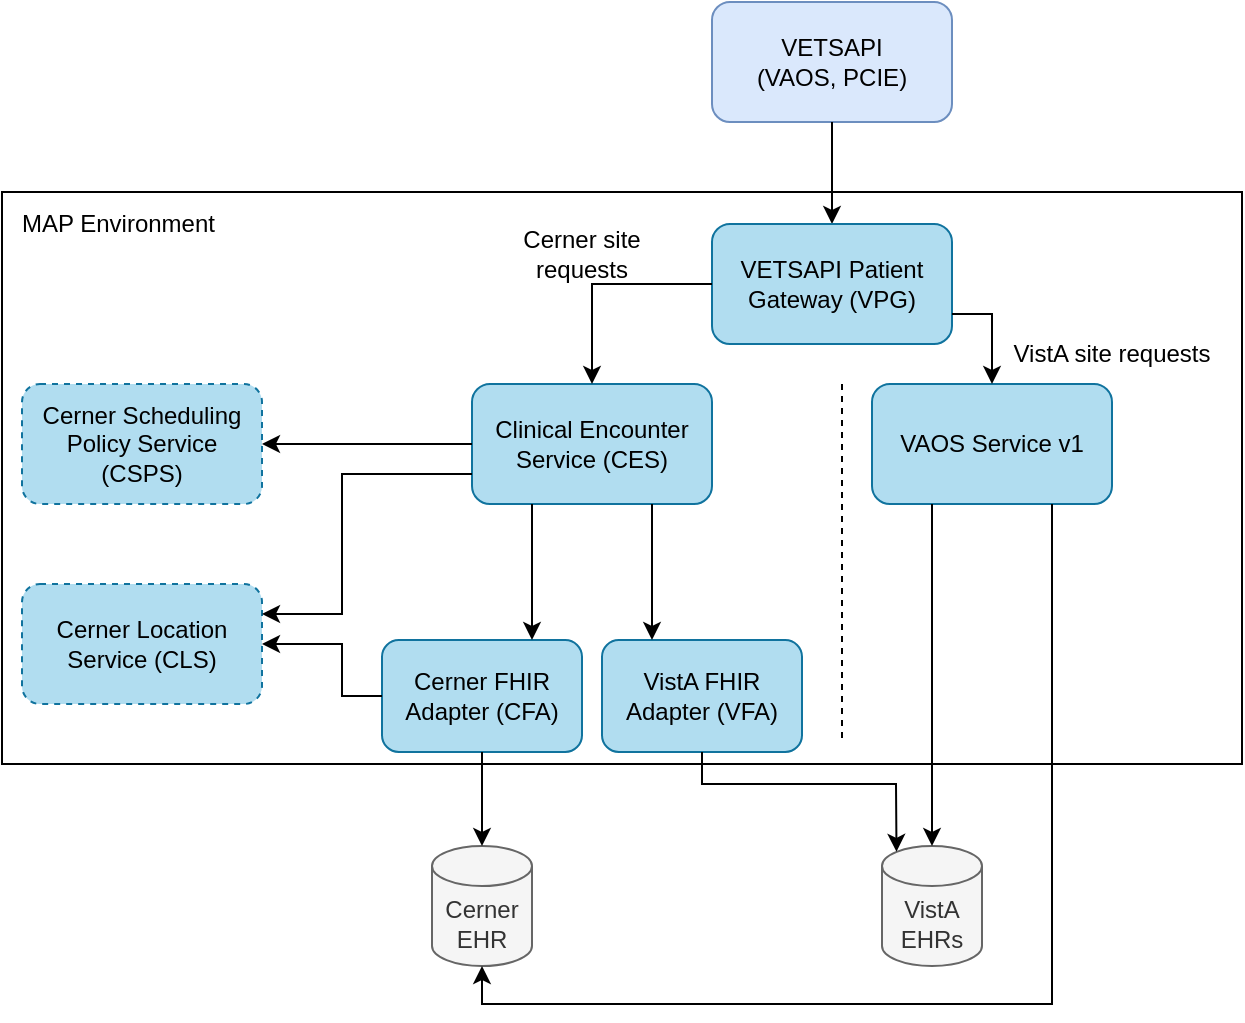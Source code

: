<mxfile version="23.0.1" type="google">
  <diagram name="Initial Scope w/PCI" id="oOngIdAS6x8Q0bwa8xJY">
    <mxGraphModel grid="1" page="1" gridSize="10" guides="1" tooltips="1" connect="1" arrows="1" fold="1" pageScale="1" pageWidth="850" pageHeight="1100" math="0" shadow="0">
      <root>
        <mxCell id="0" />
        <mxCell id="1" parent="0" />
        <mxCell id="Z_CzR5vbTdwY7DA0skK6-11" value="&lt;div&gt;MAP Environment&lt;/div&gt;" style="rounded=0;whiteSpace=wrap;html=1;fillColor=none;align=left;verticalAlign=top;spacingTop=4;spacing=0;spacingLeft=10;" vertex="1" parent="1">
          <mxGeometry x="40" y="144" width="620" height="286" as="geometry" />
        </mxCell>
        <mxCell id="Z_CzR5vbTdwY7DA0skK6-1" value="Clinical Encounter Service (CES)" style="rounded=1;whiteSpace=wrap;html=1;fillColor=#b1ddf0;strokeColor=#10739e;" vertex="1" parent="1">
          <mxGeometry x="275" y="240" width="120" height="60" as="geometry" />
        </mxCell>
        <mxCell id="Z_CzR5vbTdwY7DA0skK6-2" value="&lt;div&gt;VETSAPI&lt;br&gt;(VAOS, PCIE)&lt;br&gt;&lt;/div&gt;" style="rounded=1;whiteSpace=wrap;html=1;fillColor=#dae8fc;strokeColor=#6c8ebf;" vertex="1" parent="1">
          <mxGeometry x="395" y="49" width="120" height="60" as="geometry" />
        </mxCell>
        <mxCell id="Z_CzR5vbTdwY7DA0skK6-3" value="Cerner FHIR Adapter (CFA)" style="rounded=1;whiteSpace=wrap;html=1;fillColor=#b1ddf0;strokeColor=#10739e;" vertex="1" parent="1">
          <mxGeometry x="230" y="368" width="100" height="56" as="geometry" />
        </mxCell>
        <mxCell id="Z_CzR5vbTdwY7DA0skK6-4" value="&lt;div&gt;VistA FHIR Adapter (VFA)&lt;/div&gt;" style="rounded=1;whiteSpace=wrap;html=1;fillColor=#b1ddf0;strokeColor=#10739e;" vertex="1" parent="1">
          <mxGeometry x="340" y="368" width="100" height="56" as="geometry" />
        </mxCell>
        <mxCell id="Z_CzR5vbTdwY7DA0skK6-6" value="" style="endArrow=classic;html=1;rounded=0;exitX=0.5;exitY=1;exitDx=0;exitDy=0;entryX=0.5;entryY=0;entryDx=0;entryDy=0;" edge="1" parent="1" source="Z_CzR5vbTdwY7DA0skK6-2" target="qEEqc8nWSd0095ef1qDG-2">
          <mxGeometry width="50" height="50" relative="1" as="geometry">
            <mxPoint x="310" y="390" as="sourcePoint" />
            <mxPoint x="360" y="340" as="targetPoint" />
          </mxGeometry>
        </mxCell>
        <mxCell id="Z_CzR5vbTdwY7DA0skK6-7" value="" style="endArrow=classic;html=1;rounded=0;exitX=0.25;exitY=1;exitDx=0;exitDy=0;entryX=0.75;entryY=0;entryDx=0;entryDy=0;" edge="1" parent="1" source="Z_CzR5vbTdwY7DA0skK6-1" target="Z_CzR5vbTdwY7DA0skK6-3">
          <mxGeometry width="50" height="50" relative="1" as="geometry">
            <mxPoint x="345" y="140" as="sourcePoint" />
            <mxPoint x="345" y="270" as="targetPoint" />
          </mxGeometry>
        </mxCell>
        <mxCell id="Z_CzR5vbTdwY7DA0skK6-8" value="" style="endArrow=classic;html=1;rounded=0;exitX=0.75;exitY=1;exitDx=0;exitDy=0;entryX=0.25;entryY=0;entryDx=0;entryDy=0;" edge="1" parent="1" source="Z_CzR5vbTdwY7DA0skK6-1" target="Z_CzR5vbTdwY7DA0skK6-4">
          <mxGeometry width="50" height="50" relative="1" as="geometry">
            <mxPoint x="345" y="330" as="sourcePoint" />
            <mxPoint x="280" y="360" as="targetPoint" />
          </mxGeometry>
        </mxCell>
        <mxCell id="Z_CzR5vbTdwY7DA0skK6-9" value="Cerner Location Service (CLS)" style="rounded=1;whiteSpace=wrap;html=1;fillColor=#b1ddf0;strokeColor=#10739e;dashed=1;strokeWidth=1;" vertex="1" parent="1">
          <mxGeometry x="50" y="340" width="120" height="60" as="geometry" />
        </mxCell>
        <mxCell id="Z_CzR5vbTdwY7DA0skK6-10" value="Cerner Scheduling Policy Service (CSPS)" style="rounded=1;whiteSpace=wrap;html=1;fillColor=#b1ddf0;strokeColor=#10739e;dashed=1;" vertex="1" parent="1">
          <mxGeometry x="50" y="240" width="120" height="60" as="geometry" />
        </mxCell>
        <mxCell id="Z_CzR5vbTdwY7DA0skK6-12" value="Cerner EHR" style="shape=cylinder3;whiteSpace=wrap;html=1;boundedLbl=1;backgroundOutline=1;size=10;fillColor=#f5f5f5;fontColor=#333333;strokeColor=#666666;" vertex="1" parent="1">
          <mxGeometry x="255" y="471" width="50" height="60" as="geometry" />
        </mxCell>
        <mxCell id="Z_CzR5vbTdwY7DA0skK6-13" value="VistA EHRs" style="shape=cylinder3;whiteSpace=wrap;html=1;boundedLbl=1;backgroundOutline=1;size=10;fillColor=#f5f5f5;fontColor=#333333;strokeColor=#666666;" vertex="1" parent="1">
          <mxGeometry x="480" y="471" width="50" height="60" as="geometry" />
        </mxCell>
        <mxCell id="Z_CzR5vbTdwY7DA0skK6-14" value="" style="endArrow=classic;html=1;rounded=0;exitX=0.5;exitY=1;exitDx=0;exitDy=0;entryX=0.5;entryY=0;entryDx=0;entryDy=0;entryPerimeter=0;" edge="1" parent="1" source="Z_CzR5vbTdwY7DA0skK6-3" target="Z_CzR5vbTdwY7DA0skK6-12">
          <mxGeometry width="50" height="50" relative="1" as="geometry">
            <mxPoint x="310" y="410" as="sourcePoint" />
            <mxPoint x="360" y="360" as="targetPoint" />
          </mxGeometry>
        </mxCell>
        <mxCell id="Z_CzR5vbTdwY7DA0skK6-15" value="" style="endArrow=classic;html=1;rounded=0;entryX=0.145;entryY=0;entryDx=0;entryDy=2.9;entryPerimeter=0;exitX=0.5;exitY=1;exitDx=0;exitDy=0;" edge="1" parent="1" source="Z_CzR5vbTdwY7DA0skK6-4" target="Z_CzR5vbTdwY7DA0skK6-13">
          <mxGeometry width="50" height="50" relative="1" as="geometry">
            <mxPoint x="310" y="410" as="sourcePoint" />
            <mxPoint x="360" y="360" as="targetPoint" />
            <Array as="points">
              <mxPoint x="390" y="440" />
              <mxPoint x="487" y="440" />
            </Array>
          </mxGeometry>
        </mxCell>
        <mxCell id="Z_CzR5vbTdwY7DA0skK6-16" value="" style="endArrow=classic;html=1;rounded=0;exitX=0;exitY=0.75;exitDx=0;exitDy=0;entryX=1;entryY=0.25;entryDx=0;entryDy=0;" edge="1" parent="1" source="Z_CzR5vbTdwY7DA0skK6-1" target="Z_CzR5vbTdwY7DA0skK6-9">
          <mxGeometry width="50" height="50" relative="1" as="geometry">
            <mxPoint x="310" y="410" as="sourcePoint" />
            <mxPoint x="360" y="360" as="targetPoint" />
            <Array as="points">
              <mxPoint x="210" y="285" />
              <mxPoint x="210" y="355" />
            </Array>
          </mxGeometry>
        </mxCell>
        <mxCell id="Z_CzR5vbTdwY7DA0skK6-17" value="" style="endArrow=classic;html=1;rounded=0;exitX=0;exitY=0.5;exitDx=0;exitDy=0;entryX=1;entryY=0.5;entryDx=0;entryDy=0;" edge="1" parent="1" source="Z_CzR5vbTdwY7DA0skK6-3" target="Z_CzR5vbTdwY7DA0skK6-9">
          <mxGeometry width="50" height="50" relative="1" as="geometry">
            <mxPoint x="220" y="350" as="sourcePoint" />
            <mxPoint x="170" y="340" as="targetPoint" />
            <Array as="points">
              <mxPoint x="210" y="396" />
              <mxPoint x="210" y="370" />
            </Array>
          </mxGeometry>
        </mxCell>
        <mxCell id="Z_CzR5vbTdwY7DA0skK6-20" value="" style="endArrow=classic;html=1;rounded=0;exitX=0;exitY=0.5;exitDx=0;exitDy=0;entryX=1;entryY=0.5;entryDx=0;entryDy=0;" edge="1" parent="1" source="Z_CzR5vbTdwY7DA0skK6-1" target="Z_CzR5vbTdwY7DA0skK6-10">
          <mxGeometry width="50" height="50" relative="1" as="geometry">
            <mxPoint x="220" y="350" as="sourcePoint" />
            <mxPoint x="180" y="260" as="targetPoint" />
          </mxGeometry>
        </mxCell>
        <mxCell id="qEEqc8nWSd0095ef1qDG-2" value="VETSAPI Patient Gateway (VPG)" style="rounded=1;whiteSpace=wrap;html=1;fillColor=#b1ddf0;strokeColor=#10739e;" vertex="1" parent="1">
          <mxGeometry x="395" y="160" width="120" height="60" as="geometry" />
        </mxCell>
        <mxCell id="qEEqc8nWSd0095ef1qDG-3" value="" style="endArrow=classic;html=1;rounded=0;exitX=0;exitY=0.5;exitDx=0;exitDy=0;entryX=0.5;entryY=0;entryDx=0;entryDy=0;" edge="1" parent="1" source="qEEqc8nWSd0095ef1qDG-2" target="Z_CzR5vbTdwY7DA0skK6-1">
          <mxGeometry width="50" height="50" relative="1" as="geometry">
            <mxPoint x="455" y="250" as="sourcePoint" />
            <mxPoint x="345" y="210" as="targetPoint" />
            <Array as="points">
              <mxPoint x="335" y="190" />
            </Array>
          </mxGeometry>
        </mxCell>
        <mxCell id="YLndUygrDc0ghYW7cuA_-12" value="VAOS Service v1" style="rounded=1;whiteSpace=wrap;html=1;fillColor=#b1ddf0;strokeColor=#10739e;" vertex="1" parent="1">
          <mxGeometry x="475" y="240" width="120" height="60" as="geometry" />
        </mxCell>
        <mxCell id="YLndUygrDc0ghYW7cuA_-28" value="" style="endArrow=classic;html=1;rounded=0;entryX=0.5;entryY=0;entryDx=0;entryDy=0;entryPerimeter=0;exitX=0.25;exitY=1;exitDx=0;exitDy=0;" edge="1" parent="1" source="YLndUygrDc0ghYW7cuA_-12" target="Z_CzR5vbTdwY7DA0skK6-13">
          <mxGeometry width="50" height="50" relative="1" as="geometry">
            <mxPoint x="535" y="424" as="sourcePoint" />
            <mxPoint x="485" y="486" as="targetPoint" />
          </mxGeometry>
        </mxCell>
        <mxCell id="YLndUygrDc0ghYW7cuA_-29" value="" style="endArrow=classic;html=1;rounded=0;exitX=1;exitY=0.75;exitDx=0;exitDy=0;entryX=0.5;entryY=0;entryDx=0;entryDy=0;" edge="1" parent="1" source="qEEqc8nWSd0095ef1qDG-2" target="YLndUygrDc0ghYW7cuA_-12">
          <mxGeometry width="50" height="50" relative="1" as="geometry">
            <mxPoint x="465" y="240" as="sourcePoint" />
            <mxPoint x="620" y="270" as="targetPoint" />
            <Array as="points">
              <mxPoint x="535" y="205" />
            </Array>
          </mxGeometry>
        </mxCell>
        <mxCell id="YLndUygrDc0ghYW7cuA_-32" value="" style="endArrow=none;dashed=1;html=1;rounded=0;" edge="1" parent="1">
          <mxGeometry width="50" height="50" relative="1" as="geometry">
            <mxPoint x="460" y="240" as="sourcePoint" />
            <mxPoint x="460" y="420" as="targetPoint" />
          </mxGeometry>
        </mxCell>
        <mxCell id="YLndUygrDc0ghYW7cuA_-34" value="Cerner site requests" style="text;html=1;strokeColor=none;fillColor=none;align=center;verticalAlign=middle;whiteSpace=wrap;rounded=0;" vertex="1" parent="1">
          <mxGeometry x="275" y="160" width="110" height="30" as="geometry" />
        </mxCell>
        <mxCell id="YLndUygrDc0ghYW7cuA_-37" value="VistA site requests" style="text;html=1;strokeColor=none;fillColor=none;align=center;verticalAlign=middle;whiteSpace=wrap;rounded=0;" vertex="1" parent="1">
          <mxGeometry x="540" y="210" width="110" height="30" as="geometry" />
        </mxCell>
        <mxCell id="YLndUygrDc0ghYW7cuA_-38" value="" style="endArrow=classic;html=1;rounded=0;exitX=0.75;exitY=1;exitDx=0;exitDy=0;entryX=0.5;entryY=1;entryDx=0;entryDy=0;entryPerimeter=0;" edge="1" parent="1" source="YLndUygrDc0ghYW7cuA_-12" target="Z_CzR5vbTdwY7DA0skK6-12">
          <mxGeometry width="50" height="50" relative="1" as="geometry">
            <mxPoint x="680" y="424" as="sourcePoint" />
            <mxPoint x="680" y="560" as="targetPoint" />
            <Array as="points">
              <mxPoint x="565" y="550" />
              <mxPoint x="280" y="550" />
            </Array>
          </mxGeometry>
        </mxCell>
      </root>
    </mxGraphModel>
  </diagram>
</mxfile>
